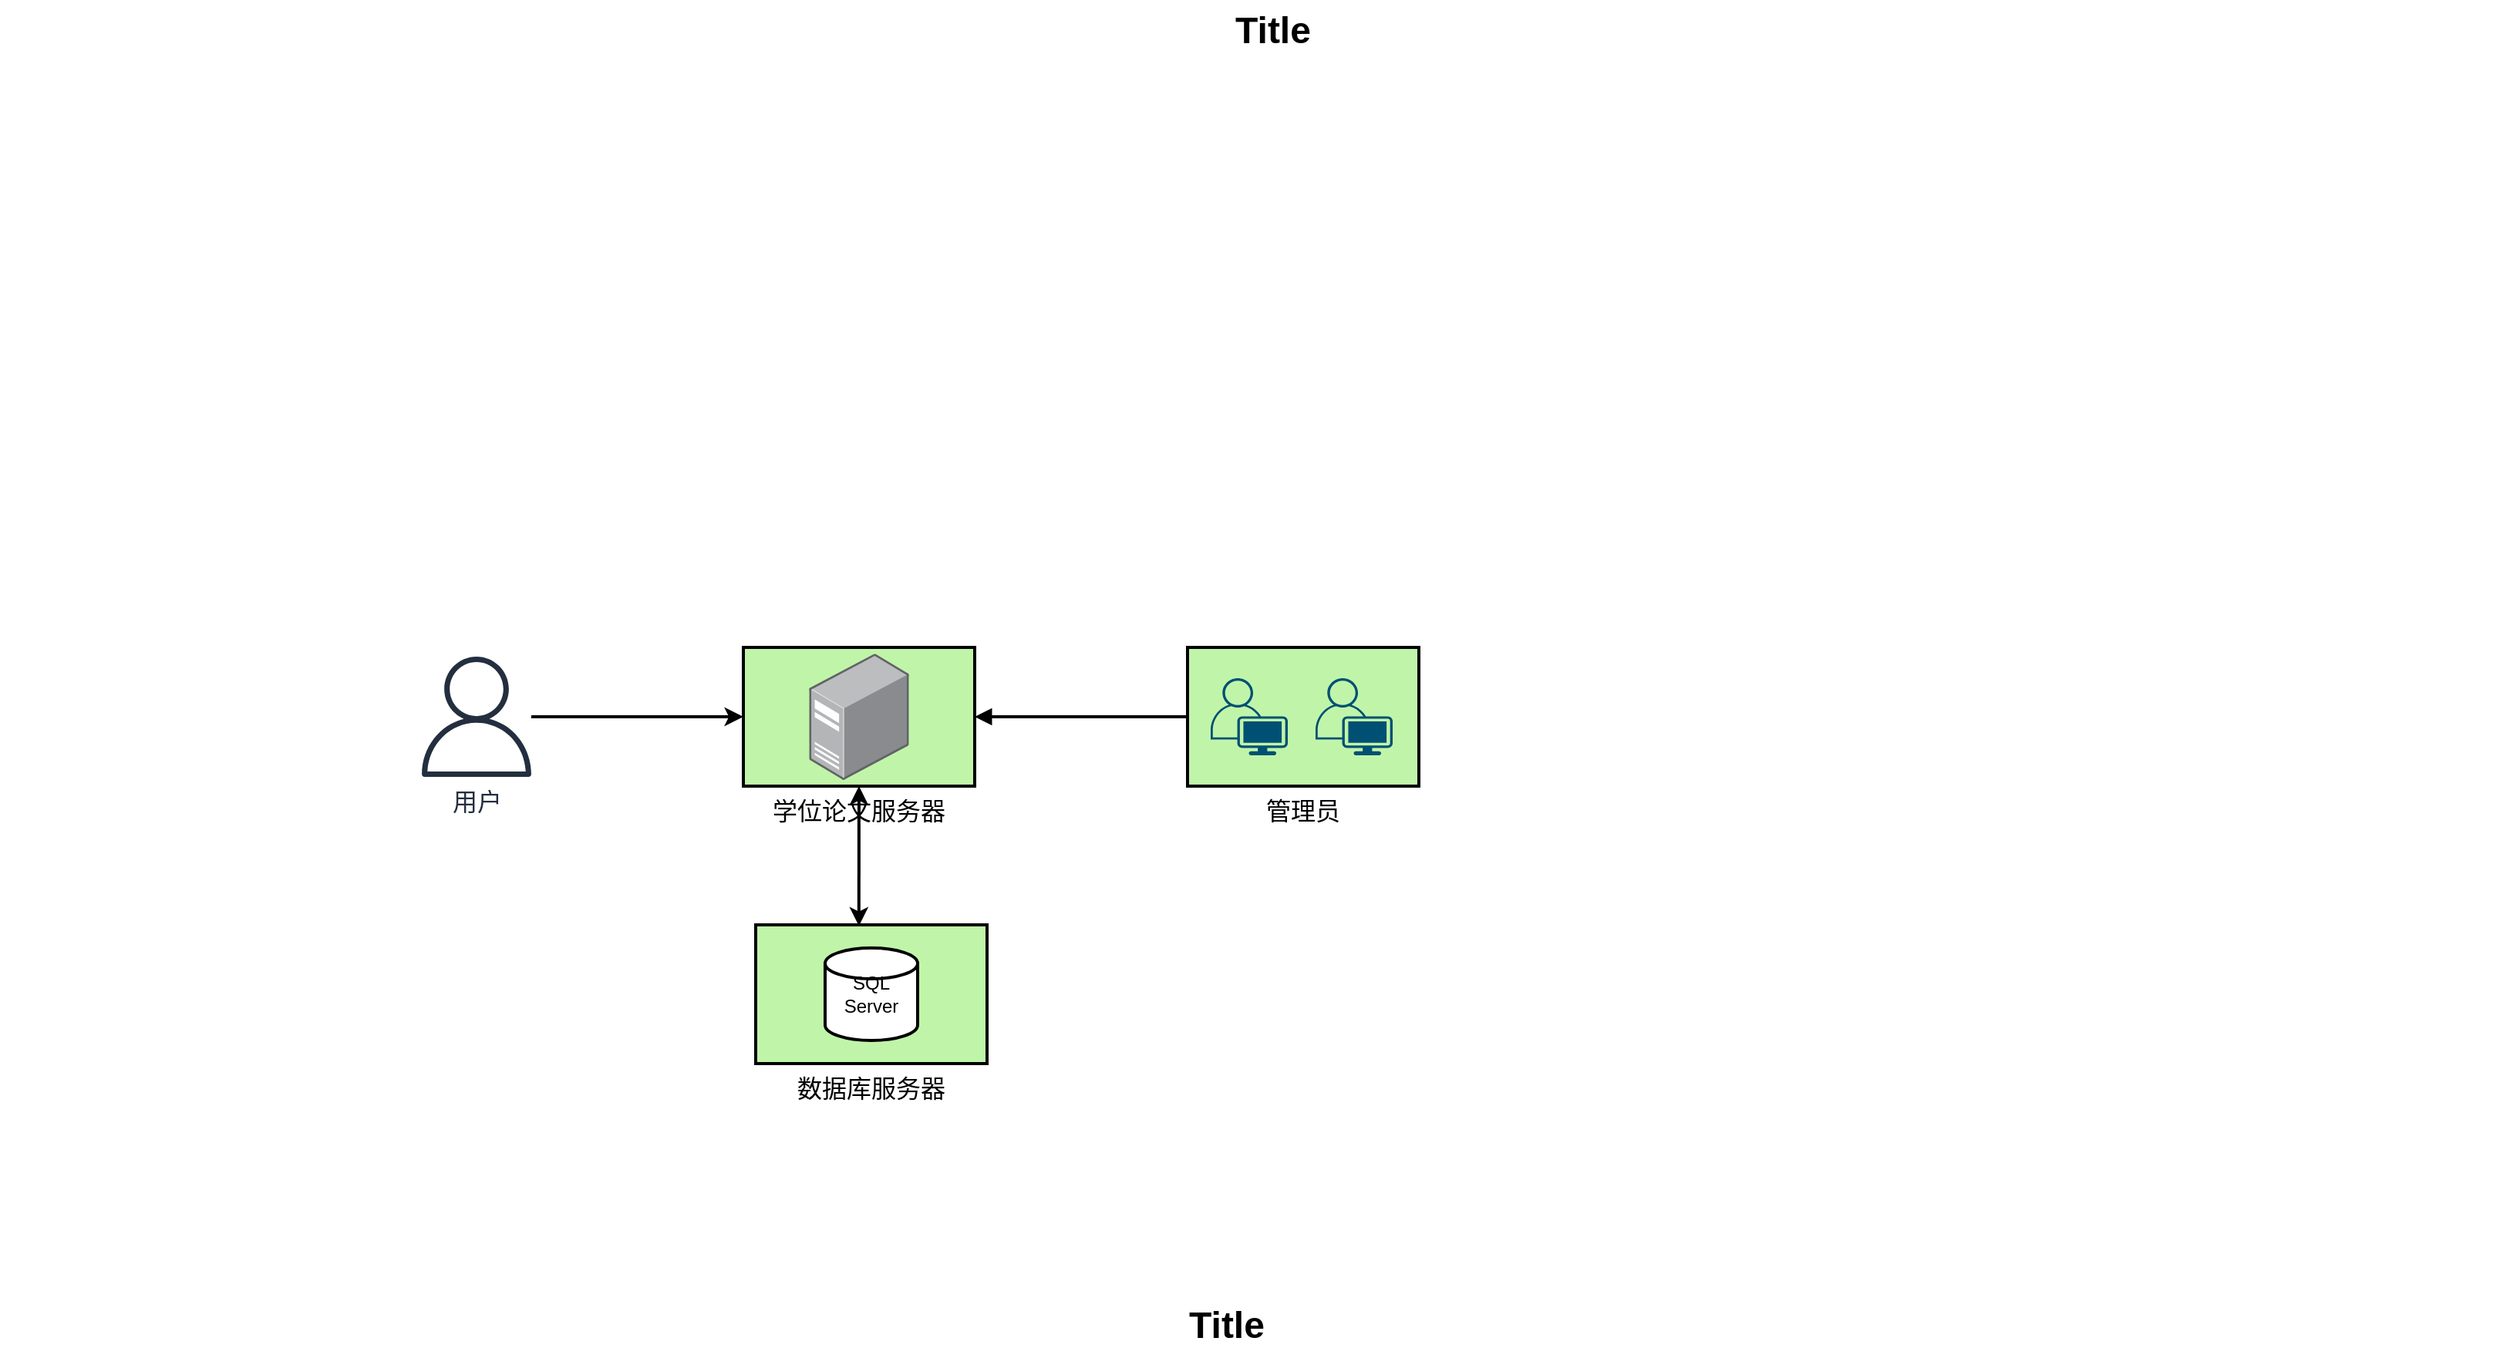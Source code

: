 <mxfile version="13.10.6" type="github">
  <diagram name="Page-1" id="74b105a0-9070-1c63-61bc-23e55f88626e">
    <mxGraphModel dx="1331" dy="862" grid="1" gridSize="10" guides="1" tooltips="1" connect="1" arrows="1" fold="1" page="1" pageScale="1.5" pageWidth="1169" pageHeight="826" background="none" math="0" shadow="0">
      <root>
        <mxCell id="0" style=";html=1;" />
        <mxCell id="1" style=";html=1;" parent="0" />
        <mxCell id="az9H7xqMgQHj3aL3T-Eh-1" value="&lt;font style=&quot;font-size: 16px&quot;&gt;用户&lt;/font&gt;" style="outlineConnect=0;fontColor=#232F3E;gradientColor=none;fillColor=#232F3E;strokeColor=none;dashed=0;verticalLabelPosition=bottom;verticalAlign=top;align=center;html=1;fontSize=12;fontStyle=0;aspect=fixed;pointerEvents=1;shape=mxgraph.aws4.user;" parent="1" vertex="1">
          <mxGeometry x="320" y="466" width="78" height="78" as="geometry" />
        </mxCell>
        <mxCell id="10b056a9c633e61c-30" value="Title" style="text;strokeColor=none;fillColor=none;html=1;fontSize=24;fontStyle=1;verticalAlign=middle;align=center;" parent="1" vertex="1">
          <mxGeometry x="80" y="40" width="1590" height="40" as="geometry" />
        </mxCell>
        <mxCell id="az9H7xqMgQHj3aL3T-Eh-3" value="" style="endArrow=classic;html=1;strokeWidth=2;" parent="1" source="az9H7xqMgQHj3aL3T-Eh-1" target="az9H7xqMgQHj3aL3T-Eh-11" edge="1">
          <mxGeometry width="50" height="50" relative="1" as="geometry">
            <mxPoint x="550" y="520" as="sourcePoint" />
            <mxPoint x="630" y="505" as="targetPoint" />
          </mxGeometry>
        </mxCell>
        <mxCell id="az9H7xqMgQHj3aL3T-Eh-10" value="" style="group" parent="1" vertex="1" connectable="0">
          <mxGeometry x="540" y="640" width="150" height="90" as="geometry" />
        </mxCell>
        <mxCell id="az9H7xqMgQHj3aL3T-Eh-9" value="数据库服务器&#xa;" style="strokeWidth=2;dashed=0;align=center;fontSize=16;shape=rect;verticalLabelPosition=bottom;verticalAlign=top;fillColor=#c0f5a9" parent="az9H7xqMgQHj3aL3T-Eh-10" vertex="1">
          <mxGeometry width="150" height="90" as="geometry" />
        </mxCell>
        <mxCell id="az9H7xqMgQHj3aL3T-Eh-4" value="SQL Server" style="strokeWidth=2;html=1;shape=mxgraph.flowchart.database;whiteSpace=wrap;" parent="az9H7xqMgQHj3aL3T-Eh-10" vertex="1">
          <mxGeometry x="45" y="15" width="60" height="60" as="geometry" />
        </mxCell>
        <mxCell id="az9H7xqMgQHj3aL3T-Eh-13" value="" style="group" parent="1" vertex="1" connectable="0">
          <mxGeometry x="532" y="460" width="150" height="90" as="geometry" />
        </mxCell>
        <mxCell id="az9H7xqMgQHj3aL3T-Eh-11" value="学位论文服务器" style="strokeWidth=2;dashed=0;align=center;fontSize=16;shape=rect;verticalLabelPosition=bottom;verticalAlign=top;fillColor=#c0f5a9" parent="az9H7xqMgQHj3aL3T-Eh-13" vertex="1">
          <mxGeometry width="150" height="90" as="geometry" />
        </mxCell>
        <mxCell id="az9H7xqMgQHj3aL3T-Eh-12" value="" style="points=[];aspect=fixed;html=1;align=center;shadow=0;dashed=0;image;image=img/lib/allied_telesis/computer_and_terminals/Server_Desktop.svg;" parent="az9H7xqMgQHj3aL3T-Eh-13" vertex="1">
          <mxGeometry x="42.65" y="4" width="64.69" height="82" as="geometry" />
        </mxCell>
        <mxCell id="az9H7xqMgQHj3aL3T-Eh-14" value="" style="endArrow=classic;startArrow=classic;html=1;entryX=0.446;entryY=0.008;entryDx=0;entryDy=0;strokeWidth=2;entryPerimeter=0;" parent="1" source="az9H7xqMgQHj3aL3T-Eh-11" target="az9H7xqMgQHj3aL3T-Eh-9" edge="1">
          <mxGeometry width="50" height="50" relative="1" as="geometry">
            <mxPoint x="680" y="540" as="sourcePoint" />
            <mxPoint x="730" y="490" as="targetPoint" />
          </mxGeometry>
        </mxCell>
        <mxCell id="az9H7xqMgQHj3aL3T-Eh-21" value="" style="group" parent="1" vertex="1" connectable="0">
          <mxGeometry x="820" y="460" width="150" height="90" as="geometry" />
        </mxCell>
        <mxCell id="7BkWVQndN94Chh-RRZWU-1" value="" style="group" vertex="1" connectable="0" parent="az9H7xqMgQHj3aL3T-Eh-21">
          <mxGeometry width="150" height="90" as="geometry" />
        </mxCell>
        <mxCell id="az9H7xqMgQHj3aL3T-Eh-15" value="管理员" style="strokeWidth=2;dashed=0;align=center;fontSize=16;shape=rect;verticalLabelPosition=bottom;verticalAlign=top;fillColor=#c0f5a9" parent="7BkWVQndN94Chh-RRZWU-1" vertex="1">
          <mxGeometry width="150" height="90" as="geometry" />
        </mxCell>
        <mxCell id="az9H7xqMgQHj3aL3T-Eh-16" value="" style="points=[[0.35,0,0],[0.98,0.51,0],[1,0.71,0],[0.67,1,0],[0,0.795,0],[0,0.65,0]];verticalLabelPosition=bottom;html=1;verticalAlign=top;aspect=fixed;align=center;pointerEvents=1;shape=mxgraph.cisco19.user;fillColor=#005073;strokeColor=none;" parent="7BkWVQndN94Chh-RRZWU-1" vertex="1">
          <mxGeometry x="15" y="20" width="50" height="50" as="geometry" />
        </mxCell>
        <mxCell id="az9H7xqMgQHj3aL3T-Eh-17" value="" style="points=[[0.35,0,0],[0.98,0.51,0],[1,0.71,0],[0.67,1,0],[0,0.795,0],[0,0.65,0]];verticalLabelPosition=bottom;html=1;verticalAlign=top;aspect=fixed;align=center;pointerEvents=1;shape=mxgraph.cisco19.user;fillColor=#005073;strokeColor=none;" parent="7BkWVQndN94Chh-RRZWU-1" vertex="1">
          <mxGeometry x="83" y="20" width="50" height="50" as="geometry" />
        </mxCell>
        <mxCell id="az9H7xqMgQHj3aL3T-Eh-23" style="edgeStyle=orthogonalEdgeStyle;rounded=0;html=1;endArrow=block;endFill=1;jettySize=auto;orthogonalLoop=1;fontSize=12;strokeWidth=2;startArrow=none;startFill=0;entryX=1;entryY=0.5;entryDx=0;entryDy=0;" parent="1" target="az9H7xqMgQHj3aL3T-Eh-11" edge="1">
          <mxGeometry relative="1" as="geometry">
            <Array as="points">
              <mxPoint x="820" y="505" />
            </Array>
            <mxPoint x="820" y="505" as="sourcePoint" />
            <mxPoint x="407" y="220" as="targetPoint" />
          </mxGeometry>
        </mxCell>
        <mxCell id="az9H7xqMgQHj3aL3T-Eh-24" value="Title" style="text;strokeColor=none;fillColor=none;html=1;fontSize=24;fontStyle=1;verticalAlign=middle;align=center;" parent="1" vertex="1">
          <mxGeometry x="50" y="880" width="1590" height="40" as="geometry" />
        </mxCell>
      </root>
    </mxGraphModel>
  </diagram>
</mxfile>
